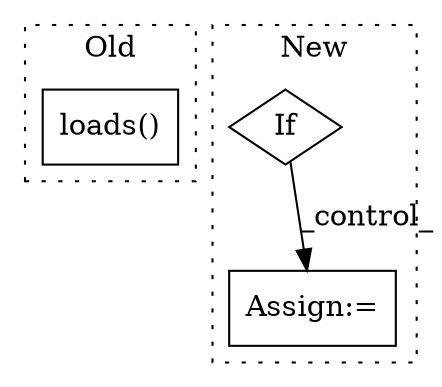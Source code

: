 digraph G {
subgraph cluster0 {
1 [label="loads()" a="75" s="3860,3949" l="24,10" shape="box"];
label = "Old";
style="dotted";
}
subgraph cluster1 {
2 [label="If" a="96" s="3893" l="0" shape="diamond"];
3 [label="Assign:=" a="68" s="3930" l="3" shape="box"];
label = "New";
style="dotted";
}
2 -> 3 [label="_control_"];
}